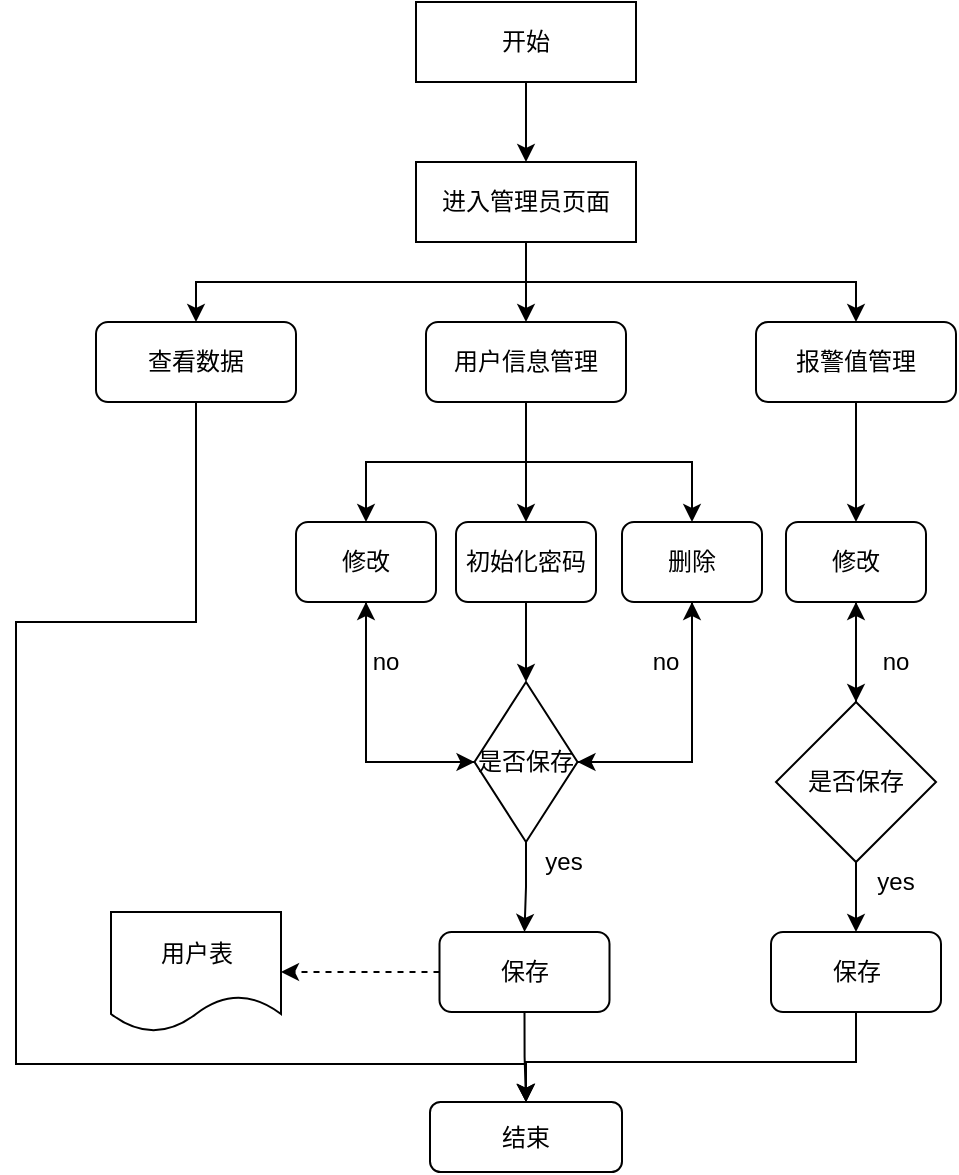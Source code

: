 <mxfile version="14.6.11" type="github"><diagram id="gPacTAWGS9nH0spJUTN0" name="Page-1"><mxGraphModel dx="1037" dy="587" grid="0" gridSize="10" guides="1" tooltips="1" connect="1" arrows="1" fold="1" page="0" pageScale="1" pageWidth="827" pageHeight="1169" math="0" shadow="0"><root><mxCell id="0"/><mxCell id="1" parent="0"/><mxCell id="gu-DpC3IzuTa3UQtx9kY-8" style="edgeStyle=orthogonalEdgeStyle;rounded=0;orthogonalLoop=1;jettySize=auto;html=1;exitX=0.5;exitY=1;exitDx=0;exitDy=0;entryX=0.5;entryY=0;entryDx=0;entryDy=0;" edge="1" parent="1" source="gu-DpC3IzuTa3UQtx9kY-1" target="gu-DpC3IzuTa3UQtx9kY-3"><mxGeometry relative="1" as="geometry"/></mxCell><mxCell id="gu-DpC3IzuTa3UQtx9kY-1" value="开始" style="rounded=0;whiteSpace=wrap;html=1;" vertex="1" parent="1"><mxGeometry x="320" y="100" width="110" height="40" as="geometry"/></mxCell><mxCell id="gu-DpC3IzuTa3UQtx9kY-9" style="edgeStyle=orthogonalEdgeStyle;rounded=0;orthogonalLoop=1;jettySize=auto;html=1;exitX=0.5;exitY=1;exitDx=0;exitDy=0;entryX=0.5;entryY=0;entryDx=0;entryDy=0;" edge="1" parent="1" source="gu-DpC3IzuTa3UQtx9kY-3" target="gu-DpC3IzuTa3UQtx9kY-6"><mxGeometry relative="1" as="geometry"/></mxCell><mxCell id="gu-DpC3IzuTa3UQtx9kY-10" style="edgeStyle=orthogonalEdgeStyle;rounded=0;orthogonalLoop=1;jettySize=auto;html=1;exitX=0.5;exitY=1;exitDx=0;exitDy=0;entryX=0.5;entryY=0;entryDx=0;entryDy=0;" edge="1" parent="1" source="gu-DpC3IzuTa3UQtx9kY-3" target="gu-DpC3IzuTa3UQtx9kY-5"><mxGeometry relative="1" as="geometry"/></mxCell><mxCell id="gu-DpC3IzuTa3UQtx9kY-11" style="edgeStyle=orthogonalEdgeStyle;rounded=0;orthogonalLoop=1;jettySize=auto;html=1;exitX=0.5;exitY=1;exitDx=0;exitDy=0;entryX=0.5;entryY=0;entryDx=0;entryDy=0;" edge="1" parent="1" source="gu-DpC3IzuTa3UQtx9kY-3" target="gu-DpC3IzuTa3UQtx9kY-7"><mxGeometry relative="1" as="geometry"/></mxCell><mxCell id="gu-DpC3IzuTa3UQtx9kY-3" value="进入管理员页面" style="rounded=0;whiteSpace=wrap;html=1;" vertex="1" parent="1"><mxGeometry x="320" y="180" width="110" height="40" as="geometry"/></mxCell><mxCell id="gu-DpC3IzuTa3UQtx9kY-29" style="edgeStyle=orthogonalEdgeStyle;rounded=0;orthogonalLoop=1;jettySize=auto;html=1;exitX=0.5;exitY=1;exitDx=0;exitDy=0;entryX=0.5;entryY=0;entryDx=0;entryDy=0;" edge="1" parent="1" source="gu-DpC3IzuTa3UQtx9kY-5" target="gu-DpC3IzuTa3UQtx9kY-17"><mxGeometry relative="1" as="geometry"/></mxCell><mxCell id="gu-DpC3IzuTa3UQtx9kY-5" value="报警值管理" style="rounded=1;whiteSpace=wrap;html=1;" vertex="1" parent="1"><mxGeometry x="490" y="260" width="100" height="40" as="geometry"/></mxCell><mxCell id="gu-DpC3IzuTa3UQtx9kY-27" style="edgeStyle=orthogonalEdgeStyle;rounded=0;orthogonalLoop=1;jettySize=auto;html=1;exitX=0.5;exitY=1;exitDx=0;exitDy=0;entryX=0.5;entryY=0;entryDx=0;entryDy=0;" edge="1" parent="1" source="gu-DpC3IzuTa3UQtx9kY-6" target="gu-DpC3IzuTa3UQtx9kY-14"><mxGeometry relative="1" as="geometry"/></mxCell><mxCell id="gu-DpC3IzuTa3UQtx9kY-52" style="edgeStyle=orthogonalEdgeStyle;rounded=0;orthogonalLoop=1;jettySize=auto;html=1;exitX=0.5;exitY=1;exitDx=0;exitDy=0;entryX=0.5;entryY=0;entryDx=0;entryDy=0;" edge="1" parent="1" source="gu-DpC3IzuTa3UQtx9kY-6" target="gu-DpC3IzuTa3UQtx9kY-50"><mxGeometry relative="1" as="geometry"/></mxCell><mxCell id="gu-DpC3IzuTa3UQtx9kY-54" style="edgeStyle=orthogonalEdgeStyle;rounded=0;orthogonalLoop=1;jettySize=auto;html=1;exitX=0.5;exitY=1;exitDx=0;exitDy=0;entryX=0.5;entryY=0;entryDx=0;entryDy=0;" edge="1" parent="1" source="gu-DpC3IzuTa3UQtx9kY-6" target="gu-DpC3IzuTa3UQtx9kY-15"><mxGeometry relative="1" as="geometry"/></mxCell><mxCell id="gu-DpC3IzuTa3UQtx9kY-6" value="用户信息管理" style="rounded=1;whiteSpace=wrap;html=1;" vertex="1" parent="1"><mxGeometry x="325" y="260" width="100" height="40" as="geometry"/></mxCell><mxCell id="gu-DpC3IzuTa3UQtx9kY-49" style="edgeStyle=orthogonalEdgeStyle;rounded=0;orthogonalLoop=1;jettySize=auto;html=1;exitX=0.5;exitY=1;exitDx=0;exitDy=0;entryX=0.5;entryY=0;entryDx=0;entryDy=0;" edge="1" parent="1" source="gu-DpC3IzuTa3UQtx9kY-7" target="gu-DpC3IzuTa3UQtx9kY-46"><mxGeometry relative="1" as="geometry"><Array as="points"><mxPoint x="210" y="410"/><mxPoint x="120" y="410"/><mxPoint x="120" y="631"/><mxPoint x="375" y="631"/></Array></mxGeometry></mxCell><mxCell id="gu-DpC3IzuTa3UQtx9kY-7" value="查看数据" style="rounded=1;whiteSpace=wrap;html=1;" vertex="1" parent="1"><mxGeometry x="160" y="260" width="100" height="40" as="geometry"/></mxCell><mxCell id="gu-DpC3IzuTa3UQtx9kY-30" style="edgeStyle=orthogonalEdgeStyle;rounded=0;orthogonalLoop=1;jettySize=auto;html=1;exitX=0.5;exitY=1;exitDx=0;exitDy=0;entryX=0;entryY=0.5;entryDx=0;entryDy=0;" edge="1" parent="1" source="gu-DpC3IzuTa3UQtx9kY-14" target="gu-DpC3IzuTa3UQtx9kY-16"><mxGeometry relative="1" as="geometry"><mxPoint x="325" y="430" as="targetPoint"/></mxGeometry></mxCell><mxCell id="gu-DpC3IzuTa3UQtx9kY-14" value="修改" style="rounded=1;whiteSpace=wrap;html=1;" vertex="1" parent="1"><mxGeometry x="260" y="360" width="70" height="40" as="geometry"/></mxCell><mxCell id="gu-DpC3IzuTa3UQtx9kY-31" style="edgeStyle=orthogonalEdgeStyle;rounded=0;orthogonalLoop=1;jettySize=auto;html=1;exitX=0.5;exitY=1;exitDx=0;exitDy=0;entryX=1;entryY=0.5;entryDx=0;entryDy=0;" edge="1" parent="1" source="gu-DpC3IzuTa3UQtx9kY-15" target="gu-DpC3IzuTa3UQtx9kY-16"><mxGeometry relative="1" as="geometry"/></mxCell><mxCell id="gu-DpC3IzuTa3UQtx9kY-15" value="删除" style="rounded=1;whiteSpace=wrap;html=1;" vertex="1" parent="1"><mxGeometry x="423" y="360" width="70" height="40" as="geometry"/></mxCell><mxCell id="gu-DpC3IzuTa3UQtx9kY-33" style="edgeStyle=orthogonalEdgeStyle;rounded=0;orthogonalLoop=1;jettySize=auto;html=1;exitX=1;exitY=0.5;exitDx=0;exitDy=0;entryX=0.5;entryY=1;entryDx=0;entryDy=0;" edge="1" parent="1" source="gu-DpC3IzuTa3UQtx9kY-16" target="gu-DpC3IzuTa3UQtx9kY-15"><mxGeometry relative="1" as="geometry"/></mxCell><mxCell id="gu-DpC3IzuTa3UQtx9kY-34" style="edgeStyle=orthogonalEdgeStyle;rounded=0;orthogonalLoop=1;jettySize=auto;html=1;exitX=0;exitY=0.5;exitDx=0;exitDy=0;entryX=0.5;entryY=1;entryDx=0;entryDy=0;" edge="1" parent="1" source="gu-DpC3IzuTa3UQtx9kY-16" target="gu-DpC3IzuTa3UQtx9kY-14"><mxGeometry relative="1" as="geometry"/></mxCell><mxCell id="gu-DpC3IzuTa3UQtx9kY-40" style="edgeStyle=orthogonalEdgeStyle;rounded=0;orthogonalLoop=1;jettySize=auto;html=1;exitX=0.5;exitY=1;exitDx=0;exitDy=0;entryX=0.5;entryY=0;entryDx=0;entryDy=0;" edge="1" parent="1" source="gu-DpC3IzuTa3UQtx9kY-16" target="gu-DpC3IzuTa3UQtx9kY-39"><mxGeometry relative="1" as="geometry"/></mxCell><mxCell id="gu-DpC3IzuTa3UQtx9kY-16" value="是否保存" style="rhombus;whiteSpace=wrap;html=1;" vertex="1" parent="1"><mxGeometry x="349.25" y="440" width="51.5" height="80" as="geometry"/></mxCell><mxCell id="gu-DpC3IzuTa3UQtx9kY-21" style="edgeStyle=orthogonalEdgeStyle;rounded=0;orthogonalLoop=1;jettySize=auto;html=1;exitX=0.5;exitY=1;exitDx=0;exitDy=0;entryX=0.5;entryY=0;entryDx=0;entryDy=0;" edge="1" parent="1" source="gu-DpC3IzuTa3UQtx9kY-17" target="gu-DpC3IzuTa3UQtx9kY-18"><mxGeometry relative="1" as="geometry"/></mxCell><mxCell id="gu-DpC3IzuTa3UQtx9kY-17" value="修改" style="rounded=1;whiteSpace=wrap;html=1;" vertex="1" parent="1"><mxGeometry x="505" y="360" width="70" height="40" as="geometry"/></mxCell><mxCell id="gu-DpC3IzuTa3UQtx9kY-22" style="edgeStyle=orthogonalEdgeStyle;rounded=0;orthogonalLoop=1;jettySize=auto;html=1;exitX=0.5;exitY=0;exitDx=0;exitDy=0;entryX=0.5;entryY=1;entryDx=0;entryDy=0;" edge="1" parent="1" source="gu-DpC3IzuTa3UQtx9kY-18" target="gu-DpC3IzuTa3UQtx9kY-17"><mxGeometry relative="1" as="geometry"/></mxCell><mxCell id="gu-DpC3IzuTa3UQtx9kY-44" style="edgeStyle=orthogonalEdgeStyle;rounded=0;orthogonalLoop=1;jettySize=auto;html=1;exitX=0.5;exitY=1;exitDx=0;exitDy=0;entryX=0.5;entryY=0;entryDx=0;entryDy=0;" edge="1" parent="1" source="gu-DpC3IzuTa3UQtx9kY-18" target="gu-DpC3IzuTa3UQtx9kY-43"><mxGeometry relative="1" as="geometry"/></mxCell><mxCell id="gu-DpC3IzuTa3UQtx9kY-18" value="是否保存" style="rhombus;whiteSpace=wrap;html=1;" vertex="1" parent="1"><mxGeometry x="500" y="450" width="80" height="80" as="geometry"/></mxCell><mxCell id="gu-DpC3IzuTa3UQtx9kY-25" value="用户表" style="shape=document;whiteSpace=wrap;html=1;boundedLbl=1;" vertex="1" parent="1"><mxGeometry x="167.5" y="555" width="85" height="60" as="geometry"/></mxCell><mxCell id="gu-DpC3IzuTa3UQtx9kY-35" value="no" style="text;html=1;strokeColor=none;fillColor=none;align=center;verticalAlign=middle;whiteSpace=wrap;rounded=0;" vertex="1" parent="1"><mxGeometry x="540" y="420" width="40" height="20" as="geometry"/></mxCell><mxCell id="gu-DpC3IzuTa3UQtx9kY-36" value="no" style="text;html=1;strokeColor=none;fillColor=none;align=center;verticalAlign=middle;whiteSpace=wrap;rounded=0;" vertex="1" parent="1"><mxGeometry x="425" y="420" width="40" height="20" as="geometry"/></mxCell><mxCell id="gu-DpC3IzuTa3UQtx9kY-38" value="no" style="text;html=1;strokeColor=none;fillColor=none;align=center;verticalAlign=middle;whiteSpace=wrap;rounded=0;" vertex="1" parent="1"><mxGeometry x="285" y="420" width="40" height="20" as="geometry"/></mxCell><mxCell id="gu-DpC3IzuTa3UQtx9kY-45" style="edgeStyle=orthogonalEdgeStyle;rounded=0;orthogonalLoop=1;jettySize=auto;html=1;exitX=0;exitY=0.5;exitDx=0;exitDy=0;entryX=1;entryY=0.5;entryDx=0;entryDy=0;dashed=1;" edge="1" parent="1" source="gu-DpC3IzuTa3UQtx9kY-39" target="gu-DpC3IzuTa3UQtx9kY-25"><mxGeometry relative="1" as="geometry"/></mxCell><mxCell id="gu-DpC3IzuTa3UQtx9kY-47" style="edgeStyle=orthogonalEdgeStyle;rounded=0;orthogonalLoop=1;jettySize=auto;html=1;exitX=0.5;exitY=1;exitDx=0;exitDy=0;entryX=0.5;entryY=0;entryDx=0;entryDy=0;" edge="1" parent="1" source="gu-DpC3IzuTa3UQtx9kY-39" target="gu-DpC3IzuTa3UQtx9kY-46"><mxGeometry relative="1" as="geometry"/></mxCell><mxCell id="gu-DpC3IzuTa3UQtx9kY-39" value="保存" style="rounded=1;whiteSpace=wrap;html=1;fillColor=none;gradientColor=none;" vertex="1" parent="1"><mxGeometry x="331.75" y="565" width="85" height="40" as="geometry"/></mxCell><mxCell id="gu-DpC3IzuTa3UQtx9kY-41" value="yes" style="text;html=1;strokeColor=none;fillColor=none;align=center;verticalAlign=middle;whiteSpace=wrap;rounded=0;" vertex="1" parent="1"><mxGeometry x="374" y="520" width="40" height="20" as="geometry"/></mxCell><mxCell id="gu-DpC3IzuTa3UQtx9kY-42" value="yes" style="text;html=1;strokeColor=none;fillColor=none;align=center;verticalAlign=middle;whiteSpace=wrap;rounded=0;" vertex="1" parent="1"><mxGeometry x="540" y="530" width="40" height="20" as="geometry"/></mxCell><mxCell id="gu-DpC3IzuTa3UQtx9kY-53" style="edgeStyle=orthogonalEdgeStyle;rounded=0;orthogonalLoop=1;jettySize=auto;html=1;exitX=0.5;exitY=1;exitDx=0;exitDy=0;entryX=0.5;entryY=0;entryDx=0;entryDy=0;" edge="1" parent="1" source="gu-DpC3IzuTa3UQtx9kY-43" target="gu-DpC3IzuTa3UQtx9kY-46"><mxGeometry relative="1" as="geometry"><Array as="points"><mxPoint x="540" y="630"/><mxPoint x="375" y="630"/></Array></mxGeometry></mxCell><mxCell id="gu-DpC3IzuTa3UQtx9kY-43" value="保存" style="rounded=1;whiteSpace=wrap;html=1;fillColor=none;gradientColor=none;" vertex="1" parent="1"><mxGeometry x="497.5" y="565" width="85" height="40" as="geometry"/></mxCell><mxCell id="gu-DpC3IzuTa3UQtx9kY-46" value="结束" style="rounded=1;whiteSpace=wrap;html=1;fillColor=none;gradientColor=none;" vertex="1" parent="1"><mxGeometry x="327" y="650" width="96" height="35" as="geometry"/></mxCell><mxCell id="gu-DpC3IzuTa3UQtx9kY-51" style="edgeStyle=orthogonalEdgeStyle;rounded=0;orthogonalLoop=1;jettySize=auto;html=1;exitX=0.5;exitY=1;exitDx=0;exitDy=0;entryX=0.5;entryY=0;entryDx=0;entryDy=0;" edge="1" parent="1" source="gu-DpC3IzuTa3UQtx9kY-50" target="gu-DpC3IzuTa3UQtx9kY-16"><mxGeometry relative="1" as="geometry"/></mxCell><mxCell id="gu-DpC3IzuTa3UQtx9kY-50" value="初始化密码" style="rounded=1;whiteSpace=wrap;html=1;" vertex="1" parent="1"><mxGeometry x="340" y="360" width="70" height="40" as="geometry"/></mxCell></root></mxGraphModel></diagram></mxfile>